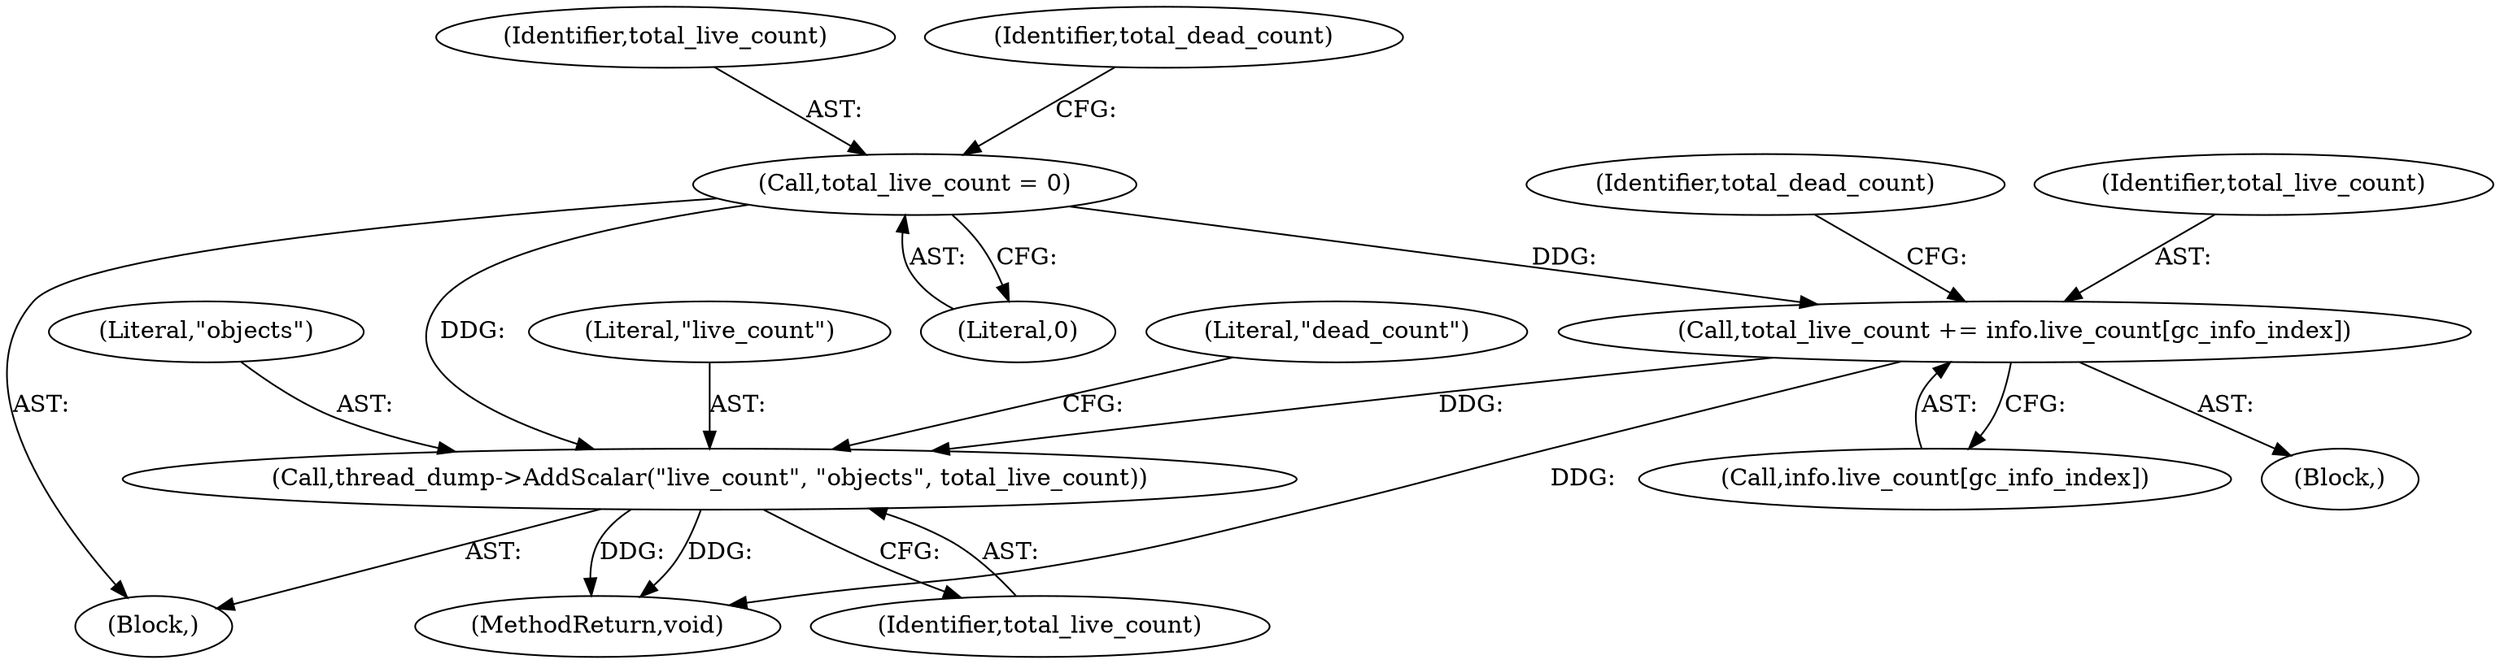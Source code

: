 digraph "0_Chrome_20b65d00ca3d8696430e22efad7485366f8c3a21_2@array" {
"1000203" [label="(Call,total_live_count += info.live_count[gc_info_index])"];
"1000177" [label="(Call,total_live_count = 0)"];
"1000236" [label="(Call,thread_dump->AddScalar(\"live_count\", \"objects\", total_live_count))"];
"1000238" [label="(Literal,\"objects\")"];
"1000211" [label="(Identifier,total_dead_count)"];
"1000239" [label="(Identifier,total_live_count)"];
"1000179" [label="(Literal,0)"];
"1000178" [label="(Identifier,total_live_count)"];
"1000205" [label="(Call,info.live_count[gc_info_index])"];
"1000182" [label="(Identifier,total_dead_count)"];
"1000237" [label="(Literal,\"live_count\")"];
"1000204" [label="(Identifier,total_live_count)"];
"1000265" [label="(MethodReturn,void)"];
"1000102" [label="(Block,)"];
"1000236" [label="(Call,thread_dump->AddScalar(\"live_count\", \"objects\", total_live_count))"];
"1000202" [label="(Block,)"];
"1000177" [label="(Call,total_live_count = 0)"];
"1000241" [label="(Literal,\"dead_count\")"];
"1000203" [label="(Call,total_live_count += info.live_count[gc_info_index])"];
"1000203" -> "1000202"  [label="AST: "];
"1000203" -> "1000205"  [label="CFG: "];
"1000204" -> "1000203"  [label="AST: "];
"1000205" -> "1000203"  [label="AST: "];
"1000211" -> "1000203"  [label="CFG: "];
"1000203" -> "1000265"  [label="DDG: "];
"1000177" -> "1000203"  [label="DDG: "];
"1000203" -> "1000236"  [label="DDG: "];
"1000177" -> "1000102"  [label="AST: "];
"1000177" -> "1000179"  [label="CFG: "];
"1000178" -> "1000177"  [label="AST: "];
"1000179" -> "1000177"  [label="AST: "];
"1000182" -> "1000177"  [label="CFG: "];
"1000177" -> "1000236"  [label="DDG: "];
"1000236" -> "1000102"  [label="AST: "];
"1000236" -> "1000239"  [label="CFG: "];
"1000237" -> "1000236"  [label="AST: "];
"1000238" -> "1000236"  [label="AST: "];
"1000239" -> "1000236"  [label="AST: "];
"1000241" -> "1000236"  [label="CFG: "];
"1000236" -> "1000265"  [label="DDG: "];
"1000236" -> "1000265"  [label="DDG: "];
}
